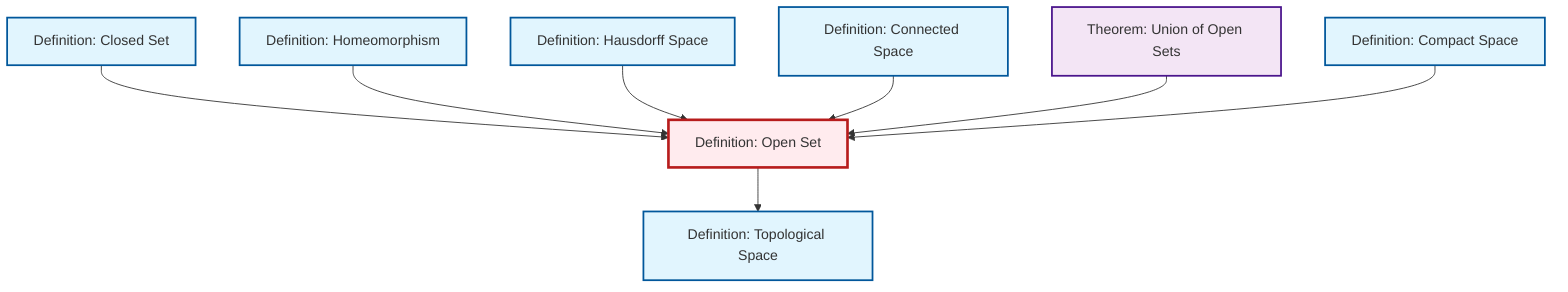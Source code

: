 graph TD
    classDef definition fill:#e1f5fe,stroke:#01579b,stroke-width:2px
    classDef theorem fill:#f3e5f5,stroke:#4a148c,stroke-width:2px
    classDef axiom fill:#fff3e0,stroke:#e65100,stroke-width:2px
    classDef example fill:#e8f5e9,stroke:#1b5e20,stroke-width:2px
    classDef current fill:#ffebee,stroke:#b71c1c,stroke-width:3px
    def-homeomorphism["Definition: Homeomorphism"]:::definition
    def-closed-set["Definition: Closed Set"]:::definition
    thm-union-open-sets["Theorem: Union of Open Sets"]:::theorem
    def-open-set["Definition: Open Set"]:::definition
    def-connected["Definition: Connected Space"]:::definition
    def-compact["Definition: Compact Space"]:::definition
    def-hausdorff["Definition: Hausdorff Space"]:::definition
    def-topological-space["Definition: Topological Space"]:::definition
    def-closed-set --> def-open-set
    def-homeomorphism --> def-open-set
    def-hausdorff --> def-open-set
    def-connected --> def-open-set
    def-open-set --> def-topological-space
    thm-union-open-sets --> def-open-set
    def-compact --> def-open-set
    class def-open-set current